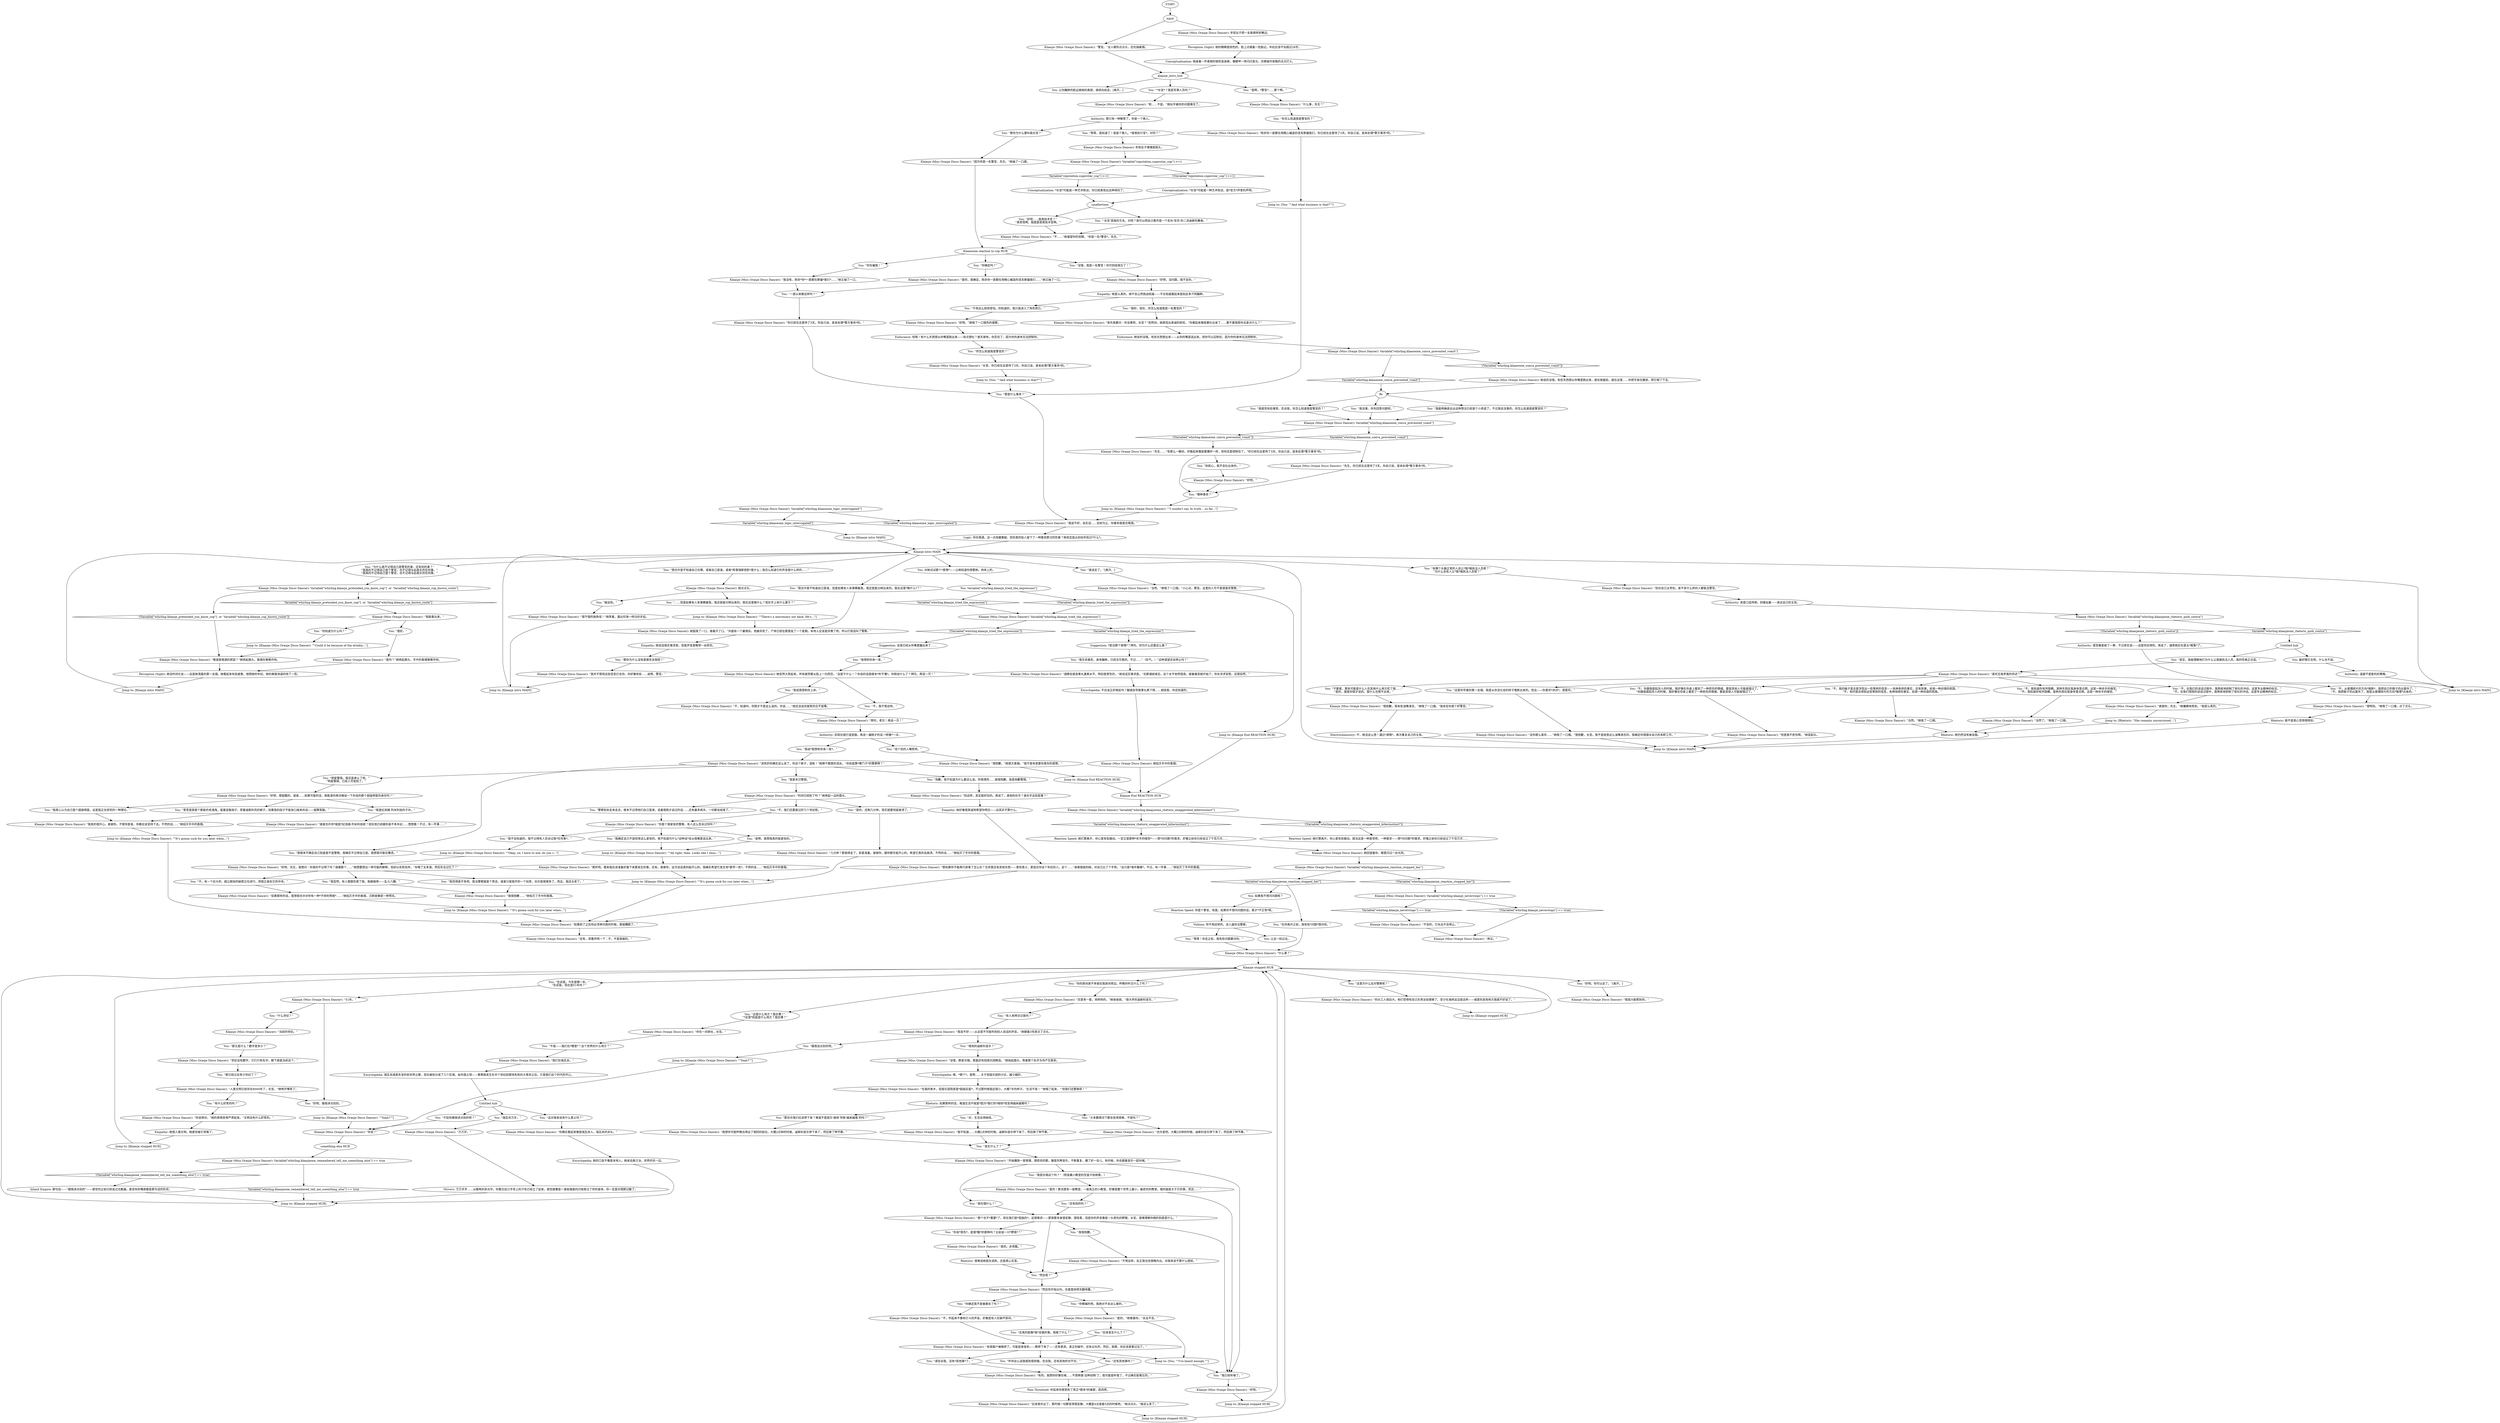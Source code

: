# WHIRLING F2 / KLAASJE 1
# A striking young woman in a silver body-suit smokes in the hostel hallway. She addresses you as if you were a police officer. You may use your finger pistols for a SUGGESTION red-check. Failure gives you some forewarning about what's going on.
# ==================================================
digraph G {
	  0 [label="START"];
	  1 [label="input"];
	  2 [label="Klaasje (Miss Oranje Disco Dancer): “呃……不是。”她似乎被你的问题难住了。"];
	  3 [label="You: “我是末日警探。”"];
	  4 [label="Klaasje (Miss Oranje Disco Dancer): “如果到了之后你必须审问我的时候，那就糟糕了。”"];
	  5 [label="Klaasje (Miss Oranje Disco Dancer): “好吧，那挺酷的。或者……如果可能的话，我能请你再详细说一下你说的那个超级明星的身份吗？”"];
	  6 [label="Klaasje (Miss Oranje Disco Dancer): “我真的很开心。谢谢你。不管你是谁，你都应该坚持下去。不然的话……”她掐灭手中的香烟。"];
	  7 [label="Reaction Speed: 她打算离开，你心里有些躁动。一定又是那种*杀手的嗅觉*——想*问问题*的需求。好像之前你已经说过了千百万次……"];
	  8 [label="Jump to: [Klaasje (Miss Oranje Disco Dancer): \"\"Okay, sir, I have to ask: do you r...\"]"];
	  9 [label="You: “等等！你走之前，我有些问题要问你。”"];
	  10 [label="Klaasje (Miss Oranje Disco Dancer): “你说得对。”她的表情变得严肃起来。“文明没有什么好笑的。”"];
	  11 [label="Klaasje (Miss Oranje Disco Dancer): “很高兴能帮到你。”"];
	  12 [label="You: “请告诉我，没有*其他事*了。”"];
	  13 [label="You: “听你这么说我感到很骄傲。告诉我，还有其他的对不对。”"];
	  14 [label="Endurance: 哇哦！有什么东西想从你嘴里跑出来——有点想吐？谢天谢地，你忍住了，因为你的身体无法控制你。"];
	  15 [label="Klaasje (Miss Oranje Disco Dancer): “很不错的独角戏！”她笑着，露出珍珠一样白的牙齿。"];
	  16 [label="Untitled hub"];
	  17 [label="Klaasje (Miss Oranje Disco Dancer): “因为你是一名警官，先生。”她抽了一口烟。"];
	  18 [label="Klaasje (Miss Oranje Disco Dancer): “难道是喝酒的原因？”她扬起眉头。香烟在嘶嘶作响。"];
	  19 [label="Klaasje (Miss Oranje Disco Dancer): 她突然大笑起来，所有疲劳都从脸上一扫而空。“这是干什么！？你说的话我根本*听不懂*。你刚说什么了？拜托，再说一次！”"];
	  20 [label="You: “我说我想和你上床。”"];
	  21 [label="You: “我觉得差不多吧。我当警察就是个笑话，或者只是我开的一个玩笑，也许是我喝多了。而且，我还太老了。”"];
	  22 [label="You: “我没事。你先回答问题吧。”"];
	  23 [label="You: 最好随它去吧。什么也不说。"];
	  24 [label="Klaasje (Miss Oranje Disco Dancer): “还是老一套，闹哄哄的。”她耸耸肩。“很大声的迪斯科音乐。”"];
	  25 [label="Klaasje (Miss Oranje Disco Dancer): “是的。非常酷。”"];
	  26 [label="Klaasje (Miss Oranje Disco Dancer): “不，听起来不像有打斗的声音。好像是有人在破坏房间。”"];
	  27 [label="Klaasje (Miss Oranje Disco Dancer): Variable[\"whirling.klaaseone_logic_interrogated\"]"];
	  28 [label="Variable[\"whirling.klaaseone_logic_interrogated\"]", shape=diamond];
	  29 [label="!(Variable[\"whirling.klaaseone_logic_interrogated\"])", shape=diamond];
	  30 [label="Klaasje (Miss Oranje Disco Dancer): Variable[\"whirling.klaasjeone_rhetoric_quib_contra\"]"];
	  31 [label="Variable[\"whirling.klaasjeone_rhetoric_quib_contra\"]", shape=diamond];
	  32 [label="!(Variable[\"whirling.klaasjeone_rhetoric_quib_contra\"])", shape=diamond];
	  33 [label="Klaasje (Miss Oranje Disco Dancer): “很抱歉。”她熄灭香烟。“我不是有意要伤害你的感情。”"];
	  34 [label="Klaasje (Miss Oranje Disco Dancer): 她说的没错。有些东西想从你嘴里跑出来，就在她面前，就在这里……你把手放在腹部，把它咽了下去。"];
	  35 [label="Klaasje (Miss Oranje Disco Dancer): “喜欢互相矛盾的供述？”"];
	  36 [label="Authority: 真是口齿伶俐。别傻站着——表达自己的主张。"];
	  37 [label="Klaasje (Miss Oranje Disco Dancer): “什么事？”"];
	  38 [label="You: “这是什么地方？我在哪？”\n“*这里*到底是什么地方？我在哪？”"];
	  39 [label="Jump to: [Klaasje stopped HUB]"];
	  40 [label="Jump to: [Klaasje (Miss Oranje Disco Dancer): \"\"Yeah?\"\"]"];
	  41 [label="Klaasje (Miss Oranje Disco Dancer): “码头工人很自大。他们觉得有自己负责治安就够了。至少在海岸这边是这样——城里的其他地方我就不好说了。”"];
	  42 [label="Klaasje (Miss Oranje Disco Dancer): “开始播放一首很慢，很悲伤的歌。像是风琴音乐，不断重复，播了好一会儿。有时候，你会跟着音乐一起叫喊。”"];
	  43 [label="Klaasje (Miss Oranje Disco Dancer): “是的！歌词里有一座教堂。一座真正的小教堂。好像是整个世界上最小，最悲伤的教堂。唱的就是关于它的事。而且……”"];
	  44 [label="Klaasje (Miss Oranje Disco Dancer): “是的。”她看着你。“永远不会。”"];
	  45 [label="Jump to: [Klaasje stopped HUB]"];
	  46 [label="Electrochemistry: 不，她没这么想！通过*调情*，再次重复自己的主张。"];
	  47 [label="Klaasje (Miss Oranje Disco Dancer): “什么事，先生？”"];
	  48 [label="Klaasje (Miss Oranje Disco Dancer): “没你那么喜欢……”她吸了一口烟。“很抱歉，长官。我不是故意这么油嘴滑舌的。我确定你很擅长自己的本职工作。”"];
	  49 [label="Klaasje (Miss Oranje Disco Dancer): “不……”她凝望你的双眼。“你是一名*警官*，先生。”"];
	  50 [label="You: “不，我们还要度过好几个世纪呢。”"];
	  51 [label="You: “我也许是不知道自己在哪。或者自己是谁。或者*库普瑞斯锐影*是什么；我怎么知道它的声音是什么样的……”"];
	  52 [label="You: “告诉我，今年是哪一年。”\n“告诉我，现在是51年吗？”"];
	  53 [label="You: “什么世纪？”"];
	  54 [label="Klaasje (Miss Oranje Disco Dancer): “当前的世纪。”"];
	  55 [label="Klaasje (Miss Oranje Disco Dancer): “你确实看起来像是瑞瓦肖人。瑞瓦肖的派头。”"];
	  56 [label="Encyclopedia: 她的口音不像是本地人。她来自奥兰治，世界的另一边。"];
	  57 [label="Klaasje (Miss Oranje Disco Dancer): “有扇窗户被砸碎了。可能是录音机——歌停下来了——还有家具。真正的破坏。还有尖叫声。然后，我猜，你应该是晕过去了。”"];
	  58 [label="Rhetoric: 如果那样的话，难道生活不就是*因为*我们的*继续*而变得越来越难吗？"];
	  59 [label="Klaasje (Miss Oranje Disco Dancer): “很抱歉。我有些油嘴滑舌。”她吸了一口烟。“我肯定你是个好警官。”"];
	  60 [label="Encyclopedia: 不应该正好相反吗？酗酒会导致睾丸素下降……相信我，你会知道的。"];
	  61 [label="klaasje_intro_hub"];
	  62 [label="You: “那你为什么要叫我长官？”"];
	  63 [label="You: “好吧……首席技术官？”\n“真奇怪啊。我就是首席技术官啊。”"];
	  64 [label="You: “我说*我想和你来一发*。”"];
	  65 [label="Klaasje (Miss Oranje Disco Dancer): “还有，郑重声明一下：不，不是我做的。”"];
	  66 [label="Klaasje (Miss Oranje Disco Dancer): “好吧，先生，我想问：你真的不记得了吗？就像那个……”她想要想出一种可能的解释，但却以失败告终。“你喝了太多酒，然后失去记忆了？”"];
	  67 [label="You: 对她试试那个*表情*——让她知道你想要她。肉体上的。"];
	  68 [label="You: Variable[\"whirling.klaasje_tried_the_expression\"]"];
	  69 [label="Variable[\"whirling.klaasje_tried_the_expression\"]", shape=diamond];
	  70 [label="!(Variable[\"whirling.klaasje_tried_the_expression\"])", shape=diamond];
	  71 [label="Jump to: [Klaasje intro MAIN]"];
	  72 [label="You: “你怎么知道我是警官的？”"];
	  73 [label="You: “我是纪尧姆·列米利翁的子孙。”"];
	  74 [label="You: “很显然。有人狠狠伤害了我。我被搞得——乱七八糟。”"];
	  75 [label="Encyclopedia: 瑞瓦肖城是失宠的前世界之都，现在被划分成了几个区域，由外国占领——事情就发生在半个世纪前那场失败的大革命之后。它是我们这个时代的中心。"];
	  76 [label="You: “这对我来说有什么意义吗？”"];
	  77 [label="You: “瑞瓦肖万岁。”"];
	  78 [label="You: “还真的挺像*我*会做的事。我做了什么？”"];
	  79 [label="Klaasje (Miss Oranje Disco Dancer): “后来我外出了。那时候一切都变得很安静。大概是4点或者5点的时候吧。”她点点头。“就这么多了。”"];
	  80 [label="Suggestion: *尝试那个表情*？拜托，你为什么还要这么做？"];
	  81 [label="You: “别担心，我不会吐出来的。”"];
	  82 [label="Klaasje (Miss Oranje Disco Dancer): “我能看出来。”"];
	  83 [label="Klaasje (Miss Oranje Disco Dancer): “不会的，它永远不会停止。”"];
	  84 [label="Jump to: [Klaasje (Miss Oranje Disco Dancer): \"\"There's a mercenary out back. He's...\"]"];
	  85 [label="You: “‘长官’是我的艺名，对吧？我可以把自己看作是一个名叫‘官员’的二流迪斯科舞者。”"];
	  86 [label="You: “你确定吗？”"];
	  87 [label="You: “很好。现在，你怎么知道我是一名警官的？”"];
	  88 [label="You: “不用这么担惊受怕。你知道的，我只是进入了角色而已。”"];
	  89 [label="Klaasje (Miss Oranje Disco Dancer): 她点点头。"];
	  90 [label="Klaasje (Miss Oranje Disco Dancer): Variable[\"whirling.klaaseone_conva_prevented_vomit\"]"];
	  91 [label="Variable[\"whirling.klaaseone_conva_prevented_vomit\"]", shape=diamond];
	  92 [label="!(Variable[\"whirling.klaaseone_conva_prevented_vomit\"])", shape=diamond];
	  93 [label="You: “其实，我能理解他们为什么让我做执法人员。我的性格正合适。”"];
	  94 [label="You: “不。我知道你有所隐瞒。某种东西在我身体里点燃。这是一种杀手的嗅觉。”\n“不。我知道你有所隐瞒。某种东西在我身体里点燃。这是一种杀手的嗅觉。”"];
	  95 [label="You: “不。从玻璃碎片的方向*推断*，我把自己的鞋子扔出窗外了。”\n“不。我把鞋子扔出窗外了。我是从玻璃碎片的方向*推理*出来的。”"];
	  96 [label="You: 让这一刻过去。"];
	  97 [label="Klaasje (Miss Oranje Disco Dancer): “你说？”"];
	  98 [label="You: “发生什么了？”"];
	  99 [label="Pain Threshold: 听起来你感受到了真正*根本*的痛楚，肌肉男。"];
	  100 [label="You: “你怎么知道我是警官的？”"];
	  101 [label="Klaasje (Miss Oranje Disco Dancer): “除非你一直都在用精心编造的谎言欺骗我们。你已经在这里待了3天。你自己说，是来处理*警方事务*的。”"];
	  102 [label="You: 让你臃肿的脸远离她的美丽，继续向前走。[离开。]"];
	  103 [label="You: “不，我不想这样。”"];
	  104 [label="You: “我也许是不知道自己是谁，但是如果有人有事瞒着我，我还是能分辨出来的。我在这里*做什么*？”"];
	  105 [label="Klaasje (Miss Oranje Disco Dancer): Variable[\"whirling.klaaseone_conva_prevented_vomit\"]"];
	  106 [label="Variable[\"whirling.klaaseone_conva_prevented_vomit\"]", shape=diamond];
	  107 [label="!(Variable[\"whirling.klaaseone_conva_prevented_vomit\"])", shape=diamond];
	  108 [label="You: “不。我的脑子里总是浮现出一些零碎的信息——各种各样的事实，还有琐事。给我一种侦探的氛围。”\n“不，有时我会得到这些零碎的信息，各种琐碎的事实。给我一种侦探的氛围。”"];
	  109 [label="You: 如果我不想问问题呢？"];
	  110 [label="You: “不如你跟我讲点别的吧？”"];
	  111 [label="You: “好吧，跟我讲点别的。”"];
	  112 [label="You: “喧闹的迪斯科音乐？”"];
	  113 [label="Jump to: [Klaasje (Miss Oranje Disco Dancer): \"\"Yeah?\"\"]"];
	  114 [label="Klaasje (Miss Oranje Disco Dancer): “好吧。”"];
	  115 [label="Klaasje (Miss Oranje Disco Dancer): “如果那样的话，我想我也许对你有一种*不祥的预感*……”她掐灭手中的香烟，沉默就像是一种预兆。"];
	  116 [label="Klaasje (Miss Oranje Disco Dancer): 年轻女子把一支香烟举到嘴边。"];
	  117 [label="You: “等等，我知道了！我是个商人。*首席执行官*，对吗？”"];
	  118 [label="Klaaseone reaction to cop HUB"];
	  119 [label="Jump to: [Klaasje (Miss Oranje Disco Dancer): \"\"It's gonna suck for you later when...\"]"];
	  120 [label="Jump to: [Klaasje (Miss Oranje Disco Dancer): \"\"All right, then. Looks like I shou...\"]"];
	  121 [label="Klaasje (Miss Oranje Disco Dancer): “世纪没有数字，它们只有名字，眼下就是当前这个。”"];
	  122 [label="Klaasje (Miss Oranje Disco Dancer): Variable[\"whirling.klaasjeone_remembered_tell_me_soemthing_else\"] == true"];
	  123 [label="Variable[\"whirling.klaasjeone_remembered_tell_me_soemthing_else\"] == true", shape=diamond];
	  124 [label="!(Variable[\"whirling.klaasjeone_remembered_tell_me_soemthing_else\"] == true)", shape=diamond];
	  125 [label="You: “我已经听够了。”"];
	  126 [label="Klaasje (Miss Oranje Disco Dancer): “我说不好——从这里不可能听到别人说话的声音。”她朝着3号房点了点头。"];
	  127 [label="You: “跟我说点别的吧。”"];
	  128 [label="Klaasje (Miss Oranje Disco Dancer): 她回望着你，眼里闪过一丝光亮。"];
	  129 [label="Klaasje (Miss Oranje Disco Dancer): “你是个很紧张的警察。有人这么告诉过你吗？”"];
	  130 [label="Klaasje (Miss Oranje Disco Dancer): “好吧。”她吸了一口银色的烟雾。"];
	  131 [label="Klaasje intro MAIN"];
	  132 [label="Klaasje (Miss Oranje Disco Dancer): “51年。”"];
	  133 [label="You: “这里为什么反对警察呢？”"];
	  134 [label="Klaasje (Miss Oranje Disco Dancer): “那个也不*重要*了。现在我们是*孤独的*。这很难讲——那首歌本身很安静，很轻柔，但是你的声音像是一头受伤的野猪，长官。很难理解你唱的到底是什么。”"];
	  135 [label="You: “然后呢？”"];
	  136 [label="You: “大多数情况下都会变得很难，不是吗？”"];
	  137 [label="You: “那也许我们应该停下来？难道不是因为‘继续’导致‘越来越难’的吗？”"];
	  138 [label="Klaasje (Miss Oranje Disco Dancer): “也许是吧。大概2点钟的时候，迪斯科音乐停下来了，然后换了种节奏。”"];
	  139 [label="You: “哪种事务？”"];
	  140 [label="You: “这是你早晨的第一支烟。我是从你没化妆的样子推断出来的。而且——你喜欢*派对*。很喜欢。”"];
	  141 [label="You: “一直以来都这样吗？”"];
	  142 [label="You: “没错，我是一名警官！你可别给我忘了！”"];
	  143 [label="Klaasje (Miss Oranje Disco Dancer): “那如果你不能再行房事了怎么办？生命里还有其他东西——更有意义，更适合你这个年纪的人。这个……”身披银装的她，对自己比了个手势。“这只是*海市蜃楼*。不过，有一件事……”她掐灭了手中的香烟。"];
	  144 [label="Jump to: [You: \"\"And what business is that?\"\"]"];
	  145 [label="Klaasje (Miss Oranje Disco Dancer): “但是我不悲伤啊。”她歪起头。"];
	  146 [label="You: “在你离开之前，我有些*问题*想问你。”"];
	  147 [label="Jump to: [Klaasje stopped HUB]"];
	  148 [label="You: “为什么我不记得自己是警官的事，还有别的事？”\n“我真的不记得自己是个警官，也不记得与此相关的任何事。”\n“我真的不记得自己是个警官，也不记得与此相关的任何事。”"];
	  149 [label="Klaasje (Miss Oranje Disco Dancer): “当然。”她吸了一口烟。"];
	  150 [label="You: “明星警探。我还是承认了吧。”\n“明星警探。已经人尽皆知了。”"];
	  151 [label="You: “抱歉。我不知道为什么要这么说。你很漂亮……我很抱歉。我是抱歉警探。”"];
	  152 [label="You: “我根本不确定自己到底是不是警察。我确实不记得自己是。我想我可能在撒谎。”"];
	  153 [label="Empathy: 她是认真的。她不会公然挑战权威——不论权威看起来是如此多汗而臃肿。"];
	  154 [label="Klaasje End REACTION HUB"];
	  155 [label="Jump to: [Klaasje End REACTION HUB]"];
	  156 [label="Klaasje (Miss Oranje Disco Dancer): Variable[\"whirling.klaasje_tried_the_expression\"]"];
	  157 [label="Variable[\"whirling.klaasje_tried_the_expression\"]", shape=diamond];
	  158 [label="!(Variable[\"whirling.klaasje_tried_the_expression\"])", shape=diamond];
	  159 [label="You: “就这些。”"];
	  160 [label="Klaasje (Miss Oranje Disco Dancer): “警官。”女人朝你点点头，还在抽着烟。"];
	  161 [label="You: “很好。”"];
	  162 [label="Klaasje (Miss Oranje Disco Dancer): “我很抱歉……”她掐灭了手中的香烟。"];
	  163 [label="Rhetoric: 她仍然没有被说服。"];
	  165 [label="You: “那是什么事务？”"];
	  166 [label="Klaasje (Miss Oranje Disco Dancer): “别对自己太苛刻。差不多什么样的人都能当警官。”"];
	  167 [label="Klaasje (Miss Oranje Disco Dancer): “好吧，没问题。我不会的。”"];
	  168 [label="You: “我不会知道的。我不记得有人告诉过我*任何事*。”"];
	  169 [label="Perception (Sight): 她没时间化妆——这是她清晨的第一支烟。她看起来有些疲惫，按照她的年纪，她的美貌消退的快了一些。"];
	  170 [label="You: “是的，还剩几分钟，现实就要彻底崩溃了。”"];
	  171 [label="Reaction Speed: 你是个警官，哈里。如果你不想问问题的话，那才*不正常*呢。"];
	  172 [label="Klaasje (Miss Oranje Disco Dancer): “万万岁。”"];
	  173 [label="You: “还有别的吗？”"];
	  174 [label="You: “你说*受伤*，是很*酷*的那种吗？比如说一只*野兽*？”"];
	  175 [label="You: “还有其他事吗？”"];
	  176 [label="Klaasje (Miss Oranje Disco Dancer): “有的。我想你好像在喊……不想再做‘这种动物’了。我可能是听错了，不过确实挺难忘的。”"];
	  177 [label="You: “*长官*？我是军事人员吗？”"];
	  178 [label="You: “你在骗我！”"];
	  179 [label="Klaasje (Miss Oranje Disco Dancer): “我没有。除非*你*一直都在欺骗*我们*……”她又抽了一口。"];
	  180 [label="Klaasje (Miss Oranje Disco Dancer): “我说不好。说实话……目前为止，你基本就是在喝酒。”"];
	  181 [label="Klaasje (Miss Oranje Disco Dancer): “我并不想用这些信息打击你。你好像有些……迷惘，警官。”"];
	  182 [label="You: “我想和你来一发。”"];
	  183 [label="Klaasje (Miss Oranje Disco Dancer): “别这样，其实挺好玩的。再说了，谁他妈在乎？谁在乎这些屁事？”"];
	  184 [label="You: “警察到处走来走去，根本不记得他们自己是谁，说着我刚才说过的话……还有最多两天，一切都会结束了。”"];
	  185 [label="Empathy: 她好像很真诚地希望你明白——这其实不算什么。"];
	  186 [label="Endurance: 她说的没错。有些东西想出来——从你的嘴里逃出来。但你可以压制住，因为你的身体无法控制你。"];
	  187 [label="ffs"];
	  188 [label="You: “不要紧。更有可能是什么人在其他什么地方犯了错……”\n“是的，就是你刚才说的。我什么也想不出来。”"];
	  189 [label="Klaasje (Miss Oranje Disco Dancer): “我们在瑞瓦肖。”"];
	  190 [label="You: “那已经过去多少世纪了？”"];
	  191 [label="Klaasje (Miss Oranje Disco Dancer): “然后你开始尖叫，在屋里闹得天翻地覆。”"];
	  192 [label="You: “你瞎编的吧。我绝对不会这么做的。”"];
	  193 [label="Klaasje (Miss Oranje Disco Dancer): “在我的家乡，招摇乐团简直是*超级巨星*。不过那时候我还很小。大概7岁的样子。‘生活不易！’”她唱了起来，“‘但我们还要继续！’”"];
	  194 [label="Suggestion: 话语已经从你嘴里蹦出来了……"];
	  195 [label="Klaasje (Miss Oranje Disco Dancer): “很特别。”她吸了一口烟，点了点头。"];
	  196 [label="Klaasje (Miss Oranje Disco Dancer): Variable[\"whirling.klaasje_neverstops\"] == true"];
	  197 [label="Variable[\"whirling.klaasje_neverstops\"] == true", shape=diamond];
	  198 [label="!(Variable[\"whirling.klaasje_neverstops\"] == true)", shape=diamond];
	  199 [label="Jump to: [Klaasje (Miss Oranje Disco Dancer): \"\"Could it be because of the drinkin...\"]"];
	  200 [label="Authority: 那只有一种解答了。你是一个商人。"];
	  201 [label="Klaasje (Miss Oranje Disco Dancer): 年轻女子慢慢摇摇头。"];
	  202 [label="Klaasje (Miss Oranje Disco Dancer): “时间已经到了吗？”她扬起一边的眉头。"];
	  203 [label="Conceptualization: *长官*可能是一种艺术陈述。你已经表现出这种倾向了。"];
	  204 [label="Klaasje (Miss Oranje Disco Dancer): “长官，你已经在这里待了3天。你自己说，是来处理*警方事务*的。”"];
	  205 [label="You: “我能明确表达出这种想法已经是个小奇迹了。不过我会没事的。你怎么知道我是警官的？”"];
	  206 [label="You: “不。在我们的谈话过程中，我熟练地抑制了呕吐的冲动。这是专业精神的标志。”\n“不。在我们简短的谈话过程中，我熟练地抑制了呕吐的冲动。这是专业精神的标志。”"];
	  207 [label="You: “不。你跟我提起吊人的时候，我好像在你身上看到了一种悲伤的情绪。要是其他人可能就错过了。”\n“你跟我提起吊人的时候，我好像在你身上看到了一种悲伤的情绪。要是其他人可能就错过了。”"];
	  208 [label="Klaasje (Miss Oranje Disco Dancer): Variable[\"whirling.klaajseone_rhetoric_exaggerated_killerinstinct\"]"];
	  209 [label="Variable[\"whirling.klaajseone_rhetoric_exaggerated_killerinstinct\"]", shape=diamond];
	  210 [label="!(Variable[\"whirling.klaajseone_rhetoric_exaggerated_killerinstinct\"])", shape=diamond];
	  211 [label="Klaasje stopped HUB"];
	  212 [label="You: “那又是什么？数字是多少？”"];
	  213 [label="You: “有什么好笑的吗？”"];
	  214 [label="You: “那你为什么没有直接告诉我呢？”"];
	  215 [label="Shivers: 万万岁岁……从眼角的余光中，你看见自己手背上的汗毛已经立了起来。感觉就像是一道低强度的闪电穿过了你的身体。你一定是对宿醉过敏了。"];
	  216 [label="Klaasje (Miss Oranje Disco Dancer): “再见。”"];
	  217 [label="Empathy: 她说话很实事求是，但是声音里略带一丝悲伤。"];
	  218 [label="You: “……但是如果有人有事瞒着我，我还是能分辨出来的。我在这里做什么？现在手上有什么案子？”"];
	  219 [label="Klaasje (Miss Oranje Disco Dancer): “谢谢你，先生。”她慵懒地笑到。“我是认真的。”"];
	  220 [label="Jump to: [Klaasje intro MAIN]"];
	  221 [label="Klaasje (Miss Oranje Disco Dancer): “拜托，老兄！再说一次！”"];
	  222 [label="Jump to: [Klaasje stopped HUB]"];
	  223 [label="You: “后来发生什么了？”"];
	  224 [label="Klaasje (Miss Oranje Disco Dancer): “我想你可能昨晚也得出了相同的结论。大概2点钟的时候，迪斯科音乐停下来了，然后换了种节奏。”"];
	  225 [label="Klaasje (Miss Oranje Disco Dancer): “我不知道……大概2点钟的时候，迪斯科音乐停下来了，然后换了种节奏。”"];
	  226 [label="Encyclopedia: 哦，*那个*。是啊……关于招摇乐团的讨论，越少越好。"];
	  227 [label="Klaasje (Miss Oranje Disco Dancer): “你已经在这里待了3天。你自己说，是来处理*警方事务*的。”"];
	  228 [label="Klaasje (Miss Oranje Disco Dancer): “不，知道吗，你刚才不是这么说的。你说……”她还没说完就笑的合不拢嘴。"];
	  229 [label="You: “我真心认为自己是个超级明星。这是我正在研究的一种理论。”"];
	  230 [label="Perception (Sight): 她的眼睛是棕色的，脸上点缀着一些胎记。年纪应该不会超过28岁。"];
	  231 [label="smallertime"];
	  232 [label="Klaasje (Miss Oranje Disco Dancer): “几分钟？那我得走了，抓紧准备。谢谢你，跟你聊天挺开心的。希望它真的会崩溃。不然的话……”她掐灭了手中的香烟。"];
	  233 [label="Klaasje (Miss Oranje Disco Dancer): “好吧。”"];
	  234 [label="You: “我很抱歉。”"];
	  235 [label="Klaasje (Miss Oranje Disco Dancer): “不用这样，反正我也会很晚外出。对我来说不算什么困扰。”"];
	  236 [label="Volition: 你不用这样的。没人逼你当警察。"];
	  237 [label="Untitled hub"];
	  238 [label="You: “你知道为什么吗？”"];
	  239 [label="Klaasje (Miss Oranje Disco Dancer): “是吗？”她扬起眉头。手中的香烟嘶嘶作响。"];
	  240 [label="Jump to: [Klaasje intro MAIN]"];
	  241 [label="Rhetoric: 她不是真心觉得很特别。"];
	  242 [label="You: “不。有一个巨大的、超尘脱俗的秘密正在进行。而我正身处它的中央。”"];
	  243 [label="Klaasje (Miss Oranje Disco Dancer): “酒精会提高睾丸激素水平，特别是男性的，”她说话实事求是。“在醉酒结束后，这个水平依然很高，接着痛苦就开始了。你在寻求安慰。这很自然。”"];
	  244 [label="Klaasje (Miss Oranje Disco Dancer): Variable[\"reputation.superstar_cop\"] >=1"];
	  245 [label="Variable[\"reputation.superstar_cop\"] >=1", shape=diamond];
	  246 [label="!(Variable[\"reputation.superstar_cop\"] >=1)", shape=diamond];
	  247 [label="You: “我感觉有些难受。告诉我，你怎么知道我是警官的？”"];
	  248 [label="Klaasje (Miss Oranje Disco Dancer): “先生……”有那么一瞬间，你看起来像是要爆炸一样，但你还是控制住了。“你已经在这里待了3天。你自己说，是来处理*警方事务*的。”"];
	  249 [label="Klaasje (Miss Oranje Disco Dancer): “先生，你已经在这里待了3天。你自己说，是来处理*警方事务*的。”"];
	  250 [label="Authority: 退避不是胜利的策略。"];
	  251 [label="Klaasje (Miss Oranje Disco Dancer): Variable[\"whirling.klaasjeone_reaction_stopped_her\"]"];
	  252 [label="Variable[\"whirling.klaasjeone_reaction_stopped_her\"]", shape=diamond];
	  253 [label="!(Variable[\"whirling.klaasjeone_reaction_stopped_her\"])", shape=diamond];
	  254 [label="You: “我确定自己不是经常这么紧张的。我不知道为什么*这种话*会从我嘴里说出来。”"];
	  255 [label="You: “你的房间差不多就在我房间旁边。昨晚你听见什么了吗？”"];
	  256 [label="You: “我在唱什么？”"];
	  257 [label="Authority: 别现在就打退堂鼓。再说一遍刚才的话--*骄傲*一点。"];
	  258 [label="Jump to: [Klaasje (Miss Oranje Disco Dancer): \"\"I couldn't say. In truth... so far...\"]"];
	  259 [label="Jump to: [You: \"\"And what business is that?\"\"]"];
	  260 [label="Jump to: [Rhetoric: \"She remains unconvinced...\"]"];
	  261 [label="You: “我该走了。”[离开。]"];
	  262 [label="Klaasje (Miss Oranje Disco Dancer): “那好吧。看来我应该准备好接下来要发生的事。还有，谢谢你，这次谈话真的挺开心的。我确实希望它发生地*更早一些*。不然的话……”她掐灭手中的香烟。"];
	  263 [label="Conceptualization: *长官*可能是一种艺术陈述。是*官方*声誉的声明。"];
	  264 [label="Jump to: [Klaasje End REACTION HUB]"];
	  265 [label="Jump to: [Klaasje (Miss Oranje Disco Dancer): \"\"It's gonna suck for you later when...\"]"];
	  266 [label="Klaasje (Miss Oranje Disco Dancer): “你在一间旅社，长官。”"];
	  267 [label="Inland Empire: 那句话——“跟我讲点别的”——感觉你之前已经说过无数遍。甚至你的嘴唇都是那句话的形状。"];
	  268 [label="You: “我是在唱这个吗？”（把圣桑小教堂的空盒子给她看。）"];
	  269 [label="Authority: 感觉像是挨了一拳，不过老实说——这是你应得的。再说了，谴责她实在是太*粗鲁*了。"];
	  270 [label="You: “有人来拜访过我吗？”"];
	  271 [label="Conceptualization: 她身着一件柔顺的银色连身裤，像鳞甲一样闪闪发光，仿佛城市夜晚的点点灯火。"];
	  272 [label="Klaasje (Miss Oranje Disco Dancer): 她猛吸了一口，接着开了口。“外面有一个雇佣兵。他被吊死了。尸体已经在那里挂了一个星期。本地人应该是厌倦了吧，所以打电话叫了警察。”"];
	  273 [label="Klaasje (Miss Oranje Disco Dancer): 她掐灭手中的香烟。"];
	  274 [label="Klaasje (Miss Oranje Disco Dancer): “当然了。”她吸了一口烟。"];
	  275 [label="Jump to: [Klaasje intro MAIN]"];
	  276 [label="You: “不是——我们在*哪里*？这个世界的什么地方？”"];
	  277 [label="Klaasje (Miss Oranje Disco Dancer): “人类文明已经存在8000年了，长官。”她咧开嘴笑了。"];
	  278 [label="something else HUB"];
	  279 [label="Empathy: 她恨人类文明。她感觉被它背叛了。"];
	  280 [label="You: “好吧。你可以走了。”[离开。]"];
	  281 [label="Rhetoric: 很难说她是在讽刺，还是真心实意。"];
	  282 [label="Klaasje (Miss Oranje Disco Dancer): “没错，群星合辑。里面还有招摇乐团精选。”她抬起眉头，等着那个名字与你产生联系。"];
	  283 [label="Jump to: [Klaasje intro MAIN]"];
	  284 [label="Klaasje (Miss Oranje Disco Dancer): Variable[\"whirling.klaasje_pretended_you_know_cop\"]  or  Variable[\"whirling.klaasje_cop_known_route\"]"];
	  285 [label="Variable[\"whirling.klaasje_pretended_you_know_cop\"]  or  Variable[\"whirling.klaasje_cop_known_route\"]", shape=diamond];
	  286 [label="!(Variable[\"whirling.klaasje_pretended_you_know_cop\"]  or  Variable[\"whirling.klaasje_cop_known_route\"])", shape=diamond];
	  287 [label="You: “找个别的人嘲笑吧。”"];
	  288 [label="You: “有哪个头脑正常的人会让*我*做执法人员呢？”\n“为什么会有人让*我*做执法人员呢？”"];
	  289 [label="You: “我生命垂危，身体臃肿，已经无可救药。不过……”（叹气。）“这种渴望还会停止吗？”"];
	  290 [label="Klaasje (Miss Oranje Disco Dancer): “该死的你确实这么说了，你这个疯子，混账！”她擦干眼里的泪水。“你到底算*哪门子*的警察啊？”"];
	  291 [label="You: “意思是我是个膨胀的老酒鬼，留着连鬓胡子，穿着迪斯科风的裤子。如果我的段子不能张口就来的话——就算我输。”"];
	  292 [label="Logic: 你在喝酒，这一点毋庸置疑，但你真的给人留下了一种寡言醉汉的形象？她肯定是从别处听到过*什么*。"];
	  293 [label="Klaasje (Miss Oranje Disco Dancer): “是的，我确定。除非你一直都在用精心编造的谎言欺骗我们……”她又抽了一口。"];
	  294 [label="Klaasje (Miss Oranje Disco Dancer): “首先我要问：你没事吧，长官？”突然间，她表现出真诚的担忧。“你看起来像是要吐出来了……要不要我帮你去拿点什么？”"];
	  295 [label="Reaction Speed: 她打算离开，你心里有些躁动。就当这是一种直觉吧，一种需求——想*问问题*的需求。好像之前你已经说过了千百万次……"];
	  296 [label="Klaasje (Miss Oranje Disco Dancer): “当然。”她吸了一口烟。“小心点，警官。这里的人可不是很喜欢警察。”"];
	  297 [label="Klaasje (Miss Oranje Disco Dancer): “或者也许你*就是*纪尧姆·列米利翁呢？现在他已经跟你差不多年纪……想想看！不过，有一件事……”"];
	  298 [label="Jump to: [Klaasje (Miss Oranje Disco Dancer): \"\"It's gonna suck for you later when...\"]"];
	  299 [label="You: “是啊，我想我真的挺紧张的。”"];
	  300 [label="Jump to: [Klaasje stopped HUB]"];
	  301 [label="You: “你确定我不是被袭击了吗？”"];
	  302 [label="You: “对，生活总得继续。”"];
	  303 [label="You: “是啊，*警官*……那个啊。”"];
	  304 [label="Jump to: [You: \"\"I've heard enough.\"\"]"];
	  0 -> 1
	  1 -> 160
	  1 -> 116
	  2 -> 200
	  3 -> 202
	  4 -> 65
	  5 -> 73
	  5 -> 291
	  5 -> 229
	  6 -> 298
	  7 -> 128
	  8 -> 66
	  9 -> 37
	  10 -> 279
	  12 -> 176
	  13 -> 176
	  14 -> 72
	  15 -> 283
	  16 -> 76
	  16 -> 77
	  16 -> 110
	  17 -> 118
	  18 -> 169
	  19 -> 20
	  19 -> 103
	  20 -> 228
	  21 -> 162
	  22 -> 105
	  23 -> 250
	  24 -> 270
	  25 -> 281
	  26 -> 57
	  27 -> 28
	  27 -> 29
	  28 -> 240
	  30 -> 32
	  30 -> 31
	  31 -> 237
	  32 -> 269
	  33 -> 155
	  34 -> 187
	  35 -> 108
	  35 -> 140
	  35 -> 206
	  35 -> 207
	  35 -> 188
	  35 -> 94
	  35 -> 95
	  36 -> 30
	  37 -> 211
	  38 -> 266
	  39 -> 211
	  40 -> 97
	  41 -> 147
	  42 -> 256
	  42 -> 268
	  42 -> 125
	  43 -> 125
	  43 -> 173
	  44 -> 304
	  44 -> 223
	  45 -> 211
	  46 -> 275
	  47 -> 100
	  48 -> 275
	  49 -> 118
	  50 -> 129
	  51 -> 89
	  52 -> 132
	  53 -> 54
	  54 -> 212
	  55 -> 56
	  56 -> 222
	  57 -> 304
	  57 -> 12
	  57 -> 13
	  57 -> 175
	  58 -> 136
	  58 -> 137
	  58 -> 302
	  59 -> 46
	  60 -> 273
	  61 -> 177
	  61 -> 102
	  61 -> 303
	  62 -> 17
	  63 -> 49
	  64 -> 290
	  66 -> 242
	  66 -> 74
	  66 -> 21
	  67 -> 68
	  68 -> 69
	  68 -> 70
	  69 -> 156
	  70 -> 156
	  71 -> 131
	  72 -> 204
	  73 -> 297
	  74 -> 162
	  75 -> 16
	  76 -> 55
	  77 -> 172
	  78 -> 57
	  79 -> 45
	  80 -> 289
	  81 -> 114
	  82 -> 161
	  82 -> 238
	  83 -> 216
	  84 -> 272
	  85 -> 49
	  86 -> 293
	  87 -> 294
	  88 -> 130
	  89 -> 218
	  89 -> 159
	  90 -> 91
	  90 -> 92
	  91 -> 187
	  92 -> 34
	  93 -> 35
	  94 -> 274
	  95 -> 195
	  97 -> 278
	  98 -> 42
	  99 -> 79
	  100 -> 101
	  101 -> 259
	  103 -> 221
	  104 -> 272
	  105 -> 106
	  105 -> 107
	  106 -> 249
	  107 -> 248
	  108 -> 149
	  109 -> 171
	  110 -> 97
	  111 -> 40
	  112 -> 282
	  113 -> 97
	  114 -> 139
	  115 -> 119
	  116 -> 230
	  117 -> 201
	  118 -> 178
	  118 -> 142
	  118 -> 86
	  119 -> 4
	  120 -> 262
	  121 -> 190
	  122 -> 123
	  122 -> 124
	  123 -> 222
	  124 -> 267
	  125 -> 233
	  126 -> 112
	  126 -> 127
	  127 -> 113
	  128 -> 251
	  129 -> 168
	  129 -> 299
	  129 -> 254
	  130 -> 14
	  131 -> 288
	  131 -> 67
	  131 -> 261
	  131 -> 104
	  131 -> 51
	  131 -> 148
	  132 -> 53
	  132 -> 111
	  133 -> 41
	  134 -> 234
	  134 -> 125
	  134 -> 174
	  134 -> 135
	  135 -> 191
	  136 -> 138
	  137 -> 224
	  138 -> 98
	  139 -> 258
	  140 -> 48
	  141 -> 227
	  142 -> 167
	  143 -> 4
	  144 -> 165
	  145 -> 275
	  146 -> 37
	  147 -> 211
	  148 -> 284
	  149 -> 163
	  150 -> 5
	  151 -> 183
	  152 -> 66
	  153 -> 88
	  153 -> 87
	  154 -> 208
	  155 -> 154
	  156 -> 157
	  156 -> 158
	  157 -> 80
	  158 -> 194
	  159 -> 15
	  160 -> 61
	  161 -> 239
	  162 -> 119
	  163 -> 275
	  165 -> 180
	  166 -> 36
	  167 -> 153
	  168 -> 8
	  169 -> 71
	  170 -> 232
	  171 -> 236
	  172 -> 215
	  173 -> 134
	  174 -> 25
	  175 -> 176
	  176 -> 99
	  177 -> 2
	  178 -> 179
	  179 -> 141
	  180 -> 292
	  181 -> 283
	  182 -> 19
	  183 -> 185
	  184 -> 129
	  185 -> 143
	  186 -> 90
	  187 -> 205
	  187 -> 22
	  187 -> 247
	  188 -> 59
	  189 -> 75
	  190 -> 277
	  191 -> 192
	  191 -> 301
	  191 -> 78
	  192 -> 44
	  193 -> 58
	  194 -> 182
	  195 -> 241
	  196 -> 197
	  196 -> 198
	  197 -> 83
	  198 -> 216
	  199 -> 18
	  200 -> 117
	  200 -> 62
	  201 -> 244
	  202 -> 184
	  202 -> 170
	  202 -> 50
	  203 -> 231
	  204 -> 144
	  205 -> 105
	  206 -> 219
	  207 -> 145
	  208 -> 209
	  208 -> 210
	  209 -> 7
	  210 -> 295
	  211 -> 133
	  211 -> 38
	  211 -> 52
	  211 -> 280
	  211 -> 255
	  212 -> 121
	  213 -> 10
	  214 -> 181
	  215 -> 222
	  217 -> 214
	  218 -> 84
	  219 -> 260
	  220 -> 131
	  221 -> 257
	  222 -> 211
	  223 -> 57
	  224 -> 98
	  225 -> 98
	  226 -> 193
	  227 -> 165
	  228 -> 221
	  229 -> 6
	  230 -> 271
	  231 -> 85
	  231 -> 63
	  232 -> 265
	  233 -> 300
	  234 -> 235
	  235 -> 135
	  236 -> 96
	  236 -> 9
	  237 -> 93
	  237 -> 23
	  238 -> 199
	  239 -> 169
	  240 -> 131
	  241 -> 275
	  242 -> 115
	  243 -> 60
	  244 -> 245
	  244 -> 246
	  245 -> 203
	  246 -> 263
	  247 -> 105
	  248 -> 81
	  248 -> 139
	  249 -> 139
	  250 -> 220
	  251 -> 252
	  251 -> 253
	  252 -> 146
	  252 -> 109
	  253 -> 196
	  254 -> 120
	  255 -> 24
	  256 -> 134
	  257 -> 64
	  257 -> 287
	  258 -> 180
	  259 -> 165
	  260 -> 163
	  261 -> 296
	  262 -> 265
	  263 -> 231
	  264 -> 154
	  265 -> 4
	  266 -> 276
	  267 -> 222
	  268 -> 43
	  269 -> 220
	  270 -> 126
	  271 -> 61
	  272 -> 217
	  273 -> 154
	  274 -> 163
	  275 -> 131
	  276 -> 189
	  277 -> 213
	  277 -> 111
	  278 -> 122
	  279 -> 39
	  280 -> 11
	  281 -> 135
	  282 -> 226
	  283 -> 131
	  284 -> 285
	  284 -> 286
	  285 -> 82
	  286 -> 18
	  287 -> 33
	  288 -> 166
	  289 -> 243
	  290 -> 152
	  290 -> 3
	  290 -> 150
	  290 -> 151
	  291 -> 6
	  292 -> 131
	  293 -> 141
	  294 -> 186
	  295 -> 128
	  296 -> 264
	  297 -> 298
	  298 -> 4
	  299 -> 120
	  300 -> 211
	  301 -> 26
	  302 -> 225
	  303 -> 47
	  304 -> 125
}

